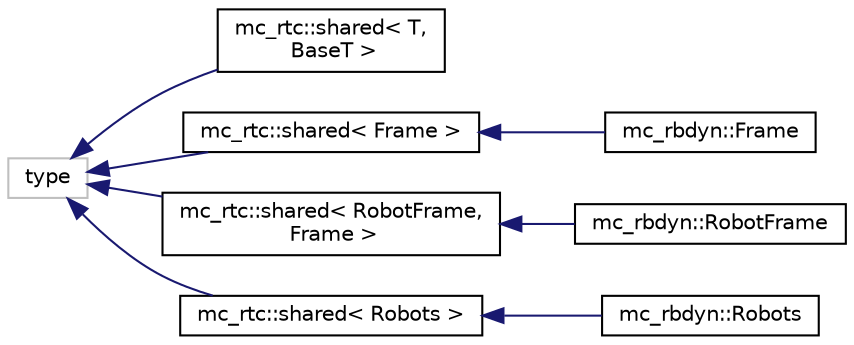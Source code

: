 digraph "Graphical Class Hierarchy"
{
 // INTERACTIVE_SVG=YES
  edge [fontname="Helvetica",fontsize="10",labelfontname="Helvetica",labelfontsize="10"];
  node [fontname="Helvetica",fontsize="10",shape=record];
  rankdir="LR";
  Node38 [label="type",height=0.2,width=0.4,color="grey75", fillcolor="white", style="filled"];
  Node38 -> Node0 [dir="back",color="midnightblue",fontsize="10",style="solid",fontname="Helvetica"];
  Node0 [label="mc_rtc::shared\< T,\l BaseT \>",height=0.2,width=0.4,color="black", fillcolor="white", style="filled",URL="$structmc__rtc_1_1shared.html"];
  Node38 -> Node40 [dir="back",color="midnightblue",fontsize="10",style="solid",fontname="Helvetica"];
  Node40 [label="mc_rtc::shared\< Frame \>",height=0.2,width=0.4,color="black", fillcolor="white", style="filled",URL="$structmc__rtc_1_1shared.html"];
  Node40 -> Node41 [dir="back",color="midnightblue",fontsize="10",style="solid",fontname="Helvetica"];
  Node41 [label="mc_rbdyn::Frame",height=0.2,width=0.4,color="black", fillcolor="white", style="filled",URL="$structmc__rbdyn_1_1Frame.html"];
  Node38 -> Node42 [dir="back",color="midnightblue",fontsize="10",style="solid",fontname="Helvetica"];
  Node42 [label="mc_rtc::shared\< RobotFrame,\l Frame \>",height=0.2,width=0.4,color="black", fillcolor="white", style="filled",URL="$structmc__rtc_1_1shared.html"];
  Node42 -> Node43 [dir="back",color="midnightblue",fontsize="10",style="solid",fontname="Helvetica"];
  Node43 [label="mc_rbdyn::RobotFrame",height=0.2,width=0.4,color="black", fillcolor="white", style="filled",URL="$structmc__rbdyn_1_1RobotFrame.html"];
  Node38 -> Node44 [dir="back",color="midnightblue",fontsize="10",style="solid",fontname="Helvetica"];
  Node44 [label="mc_rtc::shared\< Robots \>",height=0.2,width=0.4,color="black", fillcolor="white", style="filled",URL="$structmc__rtc_1_1shared.html"];
  Node44 -> Node45 [dir="back",color="midnightblue",fontsize="10",style="solid",fontname="Helvetica"];
  Node45 [label="mc_rbdyn::Robots",height=0.2,width=0.4,color="black", fillcolor="white", style="filled",URL="$structmc__rbdyn_1_1Robots.html"];
}
